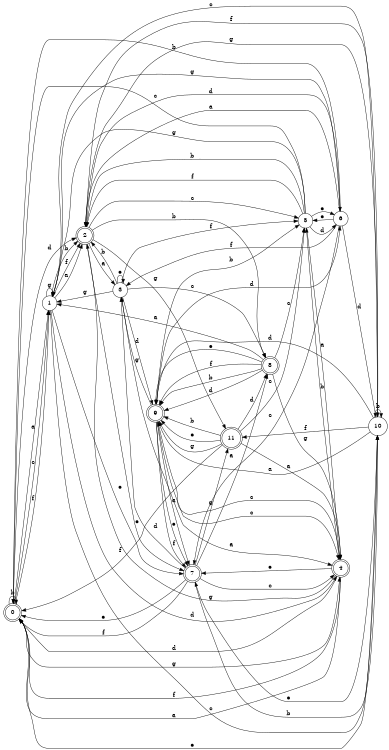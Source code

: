 digraph n10_3 {
__start0 [label="" shape="none"];

rankdir=LR;
size="8,5";

s0 [style="rounded,filled", color="black", fillcolor="white" shape="doublecircle", label="0"];
s1 [style="filled", color="black", fillcolor="white" shape="circle", label="1"];
s2 [style="rounded,filled", color="black", fillcolor="white" shape="doublecircle", label="2"];
s3 [style="filled", color="black", fillcolor="white" shape="circle", label="3"];
s4 [style="rounded,filled", color="black", fillcolor="white" shape="doublecircle", label="4"];
s5 [style="filled", color="black", fillcolor="white" shape="circle", label="5"];
s6 [style="filled", color="black", fillcolor="white" shape="circle", label="6"];
s7 [style="rounded,filled", color="black", fillcolor="white" shape="doublecircle", label="7"];
s8 [style="rounded,filled", color="black", fillcolor="white" shape="doublecircle", label="8"];
s9 [style="rounded,filled", color="black", fillcolor="white" shape="doublecircle", label="9"];
s10 [style="filled", color="black", fillcolor="white" shape="circle", label="10"];
s11 [style="rounded,filled", color="black", fillcolor="white" shape="doublecircle", label="11"];
s0 -> s1 [label="a"];
s0 -> s0 [label="b"];
s0 -> s1 [label="c"];
s0 -> s2 [label="d"];
s0 -> s10 [label="e"];
s0 -> s1 [label="f"];
s0 -> s4 [label="g"];
s1 -> s2 [label="a"];
s1 -> s2 [label="b"];
s1 -> s10 [label="c"];
s1 -> s4 [label="d"];
s1 -> s7 [label="e"];
s1 -> s2 [label="f"];
s1 -> s1 [label="g"];
s2 -> s3 [label="a"];
s2 -> s8 [label="b"];
s2 -> s5 [label="c"];
s2 -> s6 [label="d"];
s2 -> s7 [label="e"];
s2 -> s10 [label="f"];
s2 -> s11 [label="g"];
s3 -> s4 [label="a"];
s3 -> s2 [label="b"];
s3 -> s8 [label="c"];
s3 -> s9 [label="d"];
s3 -> s3 [label="e"];
s3 -> s5 [label="f"];
s3 -> s1 [label="g"];
s4 -> s0 [label="a"];
s4 -> s5 [label="b"];
s4 -> s9 [label="c"];
s4 -> s0 [label="d"];
s4 -> s7 [label="e"];
s4 -> s0 [label="f"];
s4 -> s2 [label="g"];
s5 -> s4 [label="a"];
s5 -> s2 [label="b"];
s5 -> s0 [label="c"];
s5 -> s6 [label="d"];
s5 -> s6 [label="e"];
s5 -> s2 [label="f"];
s5 -> s1 [label="g"];
s6 -> s2 [label="a"];
s6 -> s0 [label="b"];
s6 -> s7 [label="c"];
s6 -> s10 [label="d"];
s6 -> s5 [label="e"];
s6 -> s3 [label="f"];
s6 -> s1 [label="g"];
s7 -> s8 [label="a"];
s7 -> s10 [label="b"];
s7 -> s4 [label="c"];
s7 -> s3 [label="d"];
s7 -> s0 [label="e"];
s7 -> s0 [label="f"];
s7 -> s11 [label="g"];
s8 -> s1 [label="a"];
s8 -> s9 [label="b"];
s8 -> s5 [label="c"];
s8 -> s9 [label="d"];
s8 -> s9 [label="e"];
s8 -> s9 [label="f"];
s8 -> s4 [label="g"];
s9 -> s7 [label="a"];
s9 -> s5 [label="b"];
s9 -> s4 [label="c"];
s9 -> s6 [label="d"];
s9 -> s7 [label="e"];
s9 -> s7 [label="f"];
s9 -> s3 [label="g"];
s10 -> s9 [label="a"];
s10 -> s10 [label="b"];
s10 -> s1 [label="c"];
s10 -> s9 [label="d"];
s10 -> s7 [label="e"];
s10 -> s11 [label="f"];
s10 -> s2 [label="g"];
s11 -> s4 [label="a"];
s11 -> s9 [label="b"];
s11 -> s5 [label="c"];
s11 -> s8 [label="d"];
s11 -> s9 [label="e"];
s11 -> s0 [label="f"];
s11 -> s9 [label="g"];

}
